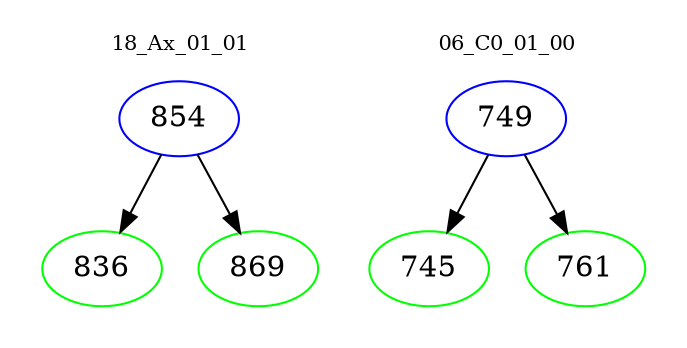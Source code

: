 digraph{
subgraph cluster_0 {
color = white
label = "18_Ax_01_01";
fontsize=10;
T0_854 [label="854", color="blue"]
T0_854 -> T0_836 [color="black"]
T0_836 [label="836", color="green"]
T0_854 -> T0_869 [color="black"]
T0_869 [label="869", color="green"]
}
subgraph cluster_1 {
color = white
label = "06_C0_01_00";
fontsize=10;
T1_749 [label="749", color="blue"]
T1_749 -> T1_745 [color="black"]
T1_745 [label="745", color="green"]
T1_749 -> T1_761 [color="black"]
T1_761 [label="761", color="green"]
}
}
